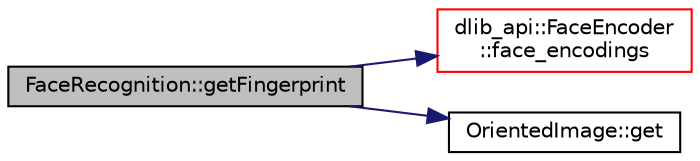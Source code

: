 digraph "FaceRecognition::getFingerprint"
{
 // LATEX_PDF_SIZE
  edge [fontname="Helvetica",fontsize="10",labelfontname="Helvetica",labelfontsize="10"];
  node [fontname="Helvetica",fontsize="10",shape=record];
  rankdir="LR";
  Node1 [label="FaceRecognition::getFingerprint",height=0.2,width=0.4,color="black", fillcolor="grey75", style="filled", fontcolor="black",tooltip=" "];
  Node1 -> Node2 [color="midnightblue",fontsize="10",style="solid",fontname="Helvetica"];
  Node2 [label="dlib_api::FaceEncoder\l::face_encodings",height=0.2,width=0.4,color="red", fillcolor="white", style="filled",URL="$classdlib__api_1_1_face_encoder.html#af1632981b17255233c575e6580b64630",tooltip=" "];
  Node1 -> Node4 [color="midnightblue",fontsize="10",style="solid",fontname="Helvetica"];
  Node4 [label="OrientedImage::get",height=0.2,width=0.4,color="black", fillcolor="white", style="filled",URL="$class_oriented_image.html#a1b407afa9fabdcd03a5964a54ccfa6b5",tooltip=" "];
}
